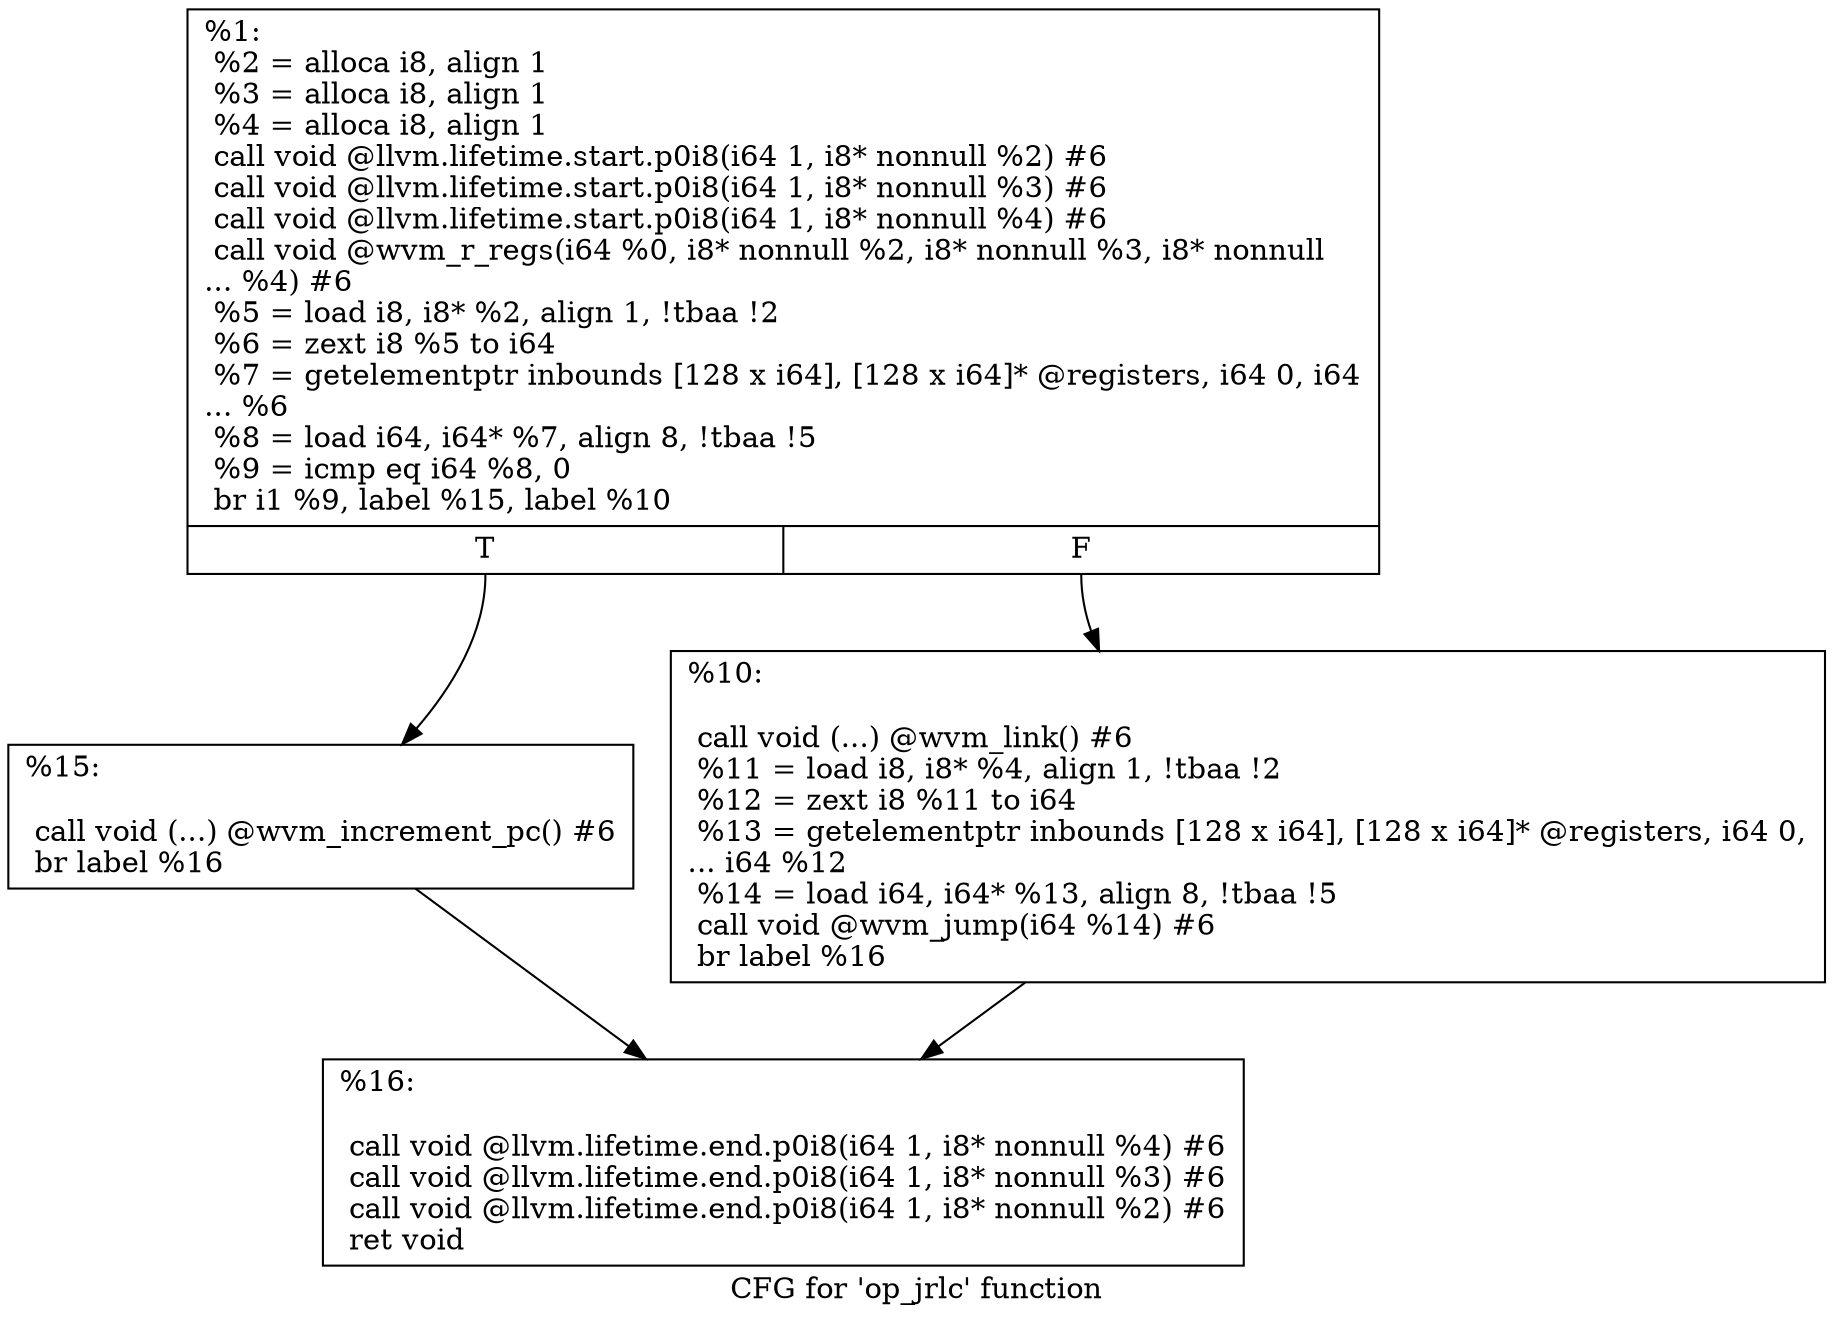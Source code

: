 digraph "CFG for 'op_jrlc' function" {
	label="CFG for 'op_jrlc' function";

	Node0x7f8ef0c14be0 [shape=record,label="{%1:\l  %2 = alloca i8, align 1\l  %3 = alloca i8, align 1\l  %4 = alloca i8, align 1\l  call void @llvm.lifetime.start.p0i8(i64 1, i8* nonnull %2) #6\l  call void @llvm.lifetime.start.p0i8(i64 1, i8* nonnull %3) #6\l  call void @llvm.lifetime.start.p0i8(i64 1, i8* nonnull %4) #6\l  call void @wvm_r_regs(i64 %0, i8* nonnull %2, i8* nonnull %3, i8* nonnull\l... %4) #6\l  %5 = load i8, i8* %2, align 1, !tbaa !2\l  %6 = zext i8 %5 to i64\l  %7 = getelementptr inbounds [128 x i64], [128 x i64]* @registers, i64 0, i64\l... %6\l  %8 = load i64, i64* %7, align 8, !tbaa !5\l  %9 = icmp eq i64 %8, 0\l  br i1 %9, label %15, label %10\l|{<s0>T|<s1>F}}"];
	Node0x7f8ef0c14be0:s0 -> Node0x7f8ef0c14d80;
	Node0x7f8ef0c14be0:s1 -> Node0x7f8ef0c15420;
	Node0x7f8ef0c15420 [shape=record,label="{%10:\l\l  call void (...) @wvm_link() #6\l  %11 = load i8, i8* %4, align 1, !tbaa !2\l  %12 = zext i8 %11 to i64\l  %13 = getelementptr inbounds [128 x i64], [128 x i64]* @registers, i64 0,\l... i64 %12\l  %14 = load i64, i64* %13, align 8, !tbaa !5\l  call void @wvm_jump(i64 %14) #6\l  br label %16\l}"];
	Node0x7f8ef0c15420 -> Node0x7f8ef0c157e0;
	Node0x7f8ef0c14d80 [shape=record,label="{%15:\l\l  call void (...) @wvm_increment_pc() #6\l  br label %16\l}"];
	Node0x7f8ef0c14d80 -> Node0x7f8ef0c157e0;
	Node0x7f8ef0c157e0 [shape=record,label="{%16:\l\l  call void @llvm.lifetime.end.p0i8(i64 1, i8* nonnull %4) #6\l  call void @llvm.lifetime.end.p0i8(i64 1, i8* nonnull %3) #6\l  call void @llvm.lifetime.end.p0i8(i64 1, i8* nonnull %2) #6\l  ret void\l}"];
}
